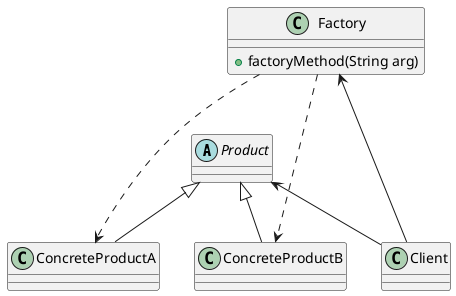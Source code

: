 @startuml

abstract class Product
class ConcreteProductA
class ConcreteProductB
class Factory
class Client

Product <|-- ConcreteProductA
Product <|-- ConcreteProductB
Factory ...> ConcreteProductA
Factory ...> ConcreteProductB
Factory <-- Client
Product <-- Client

Factory : +factoryMethod(String arg)


@enduml
